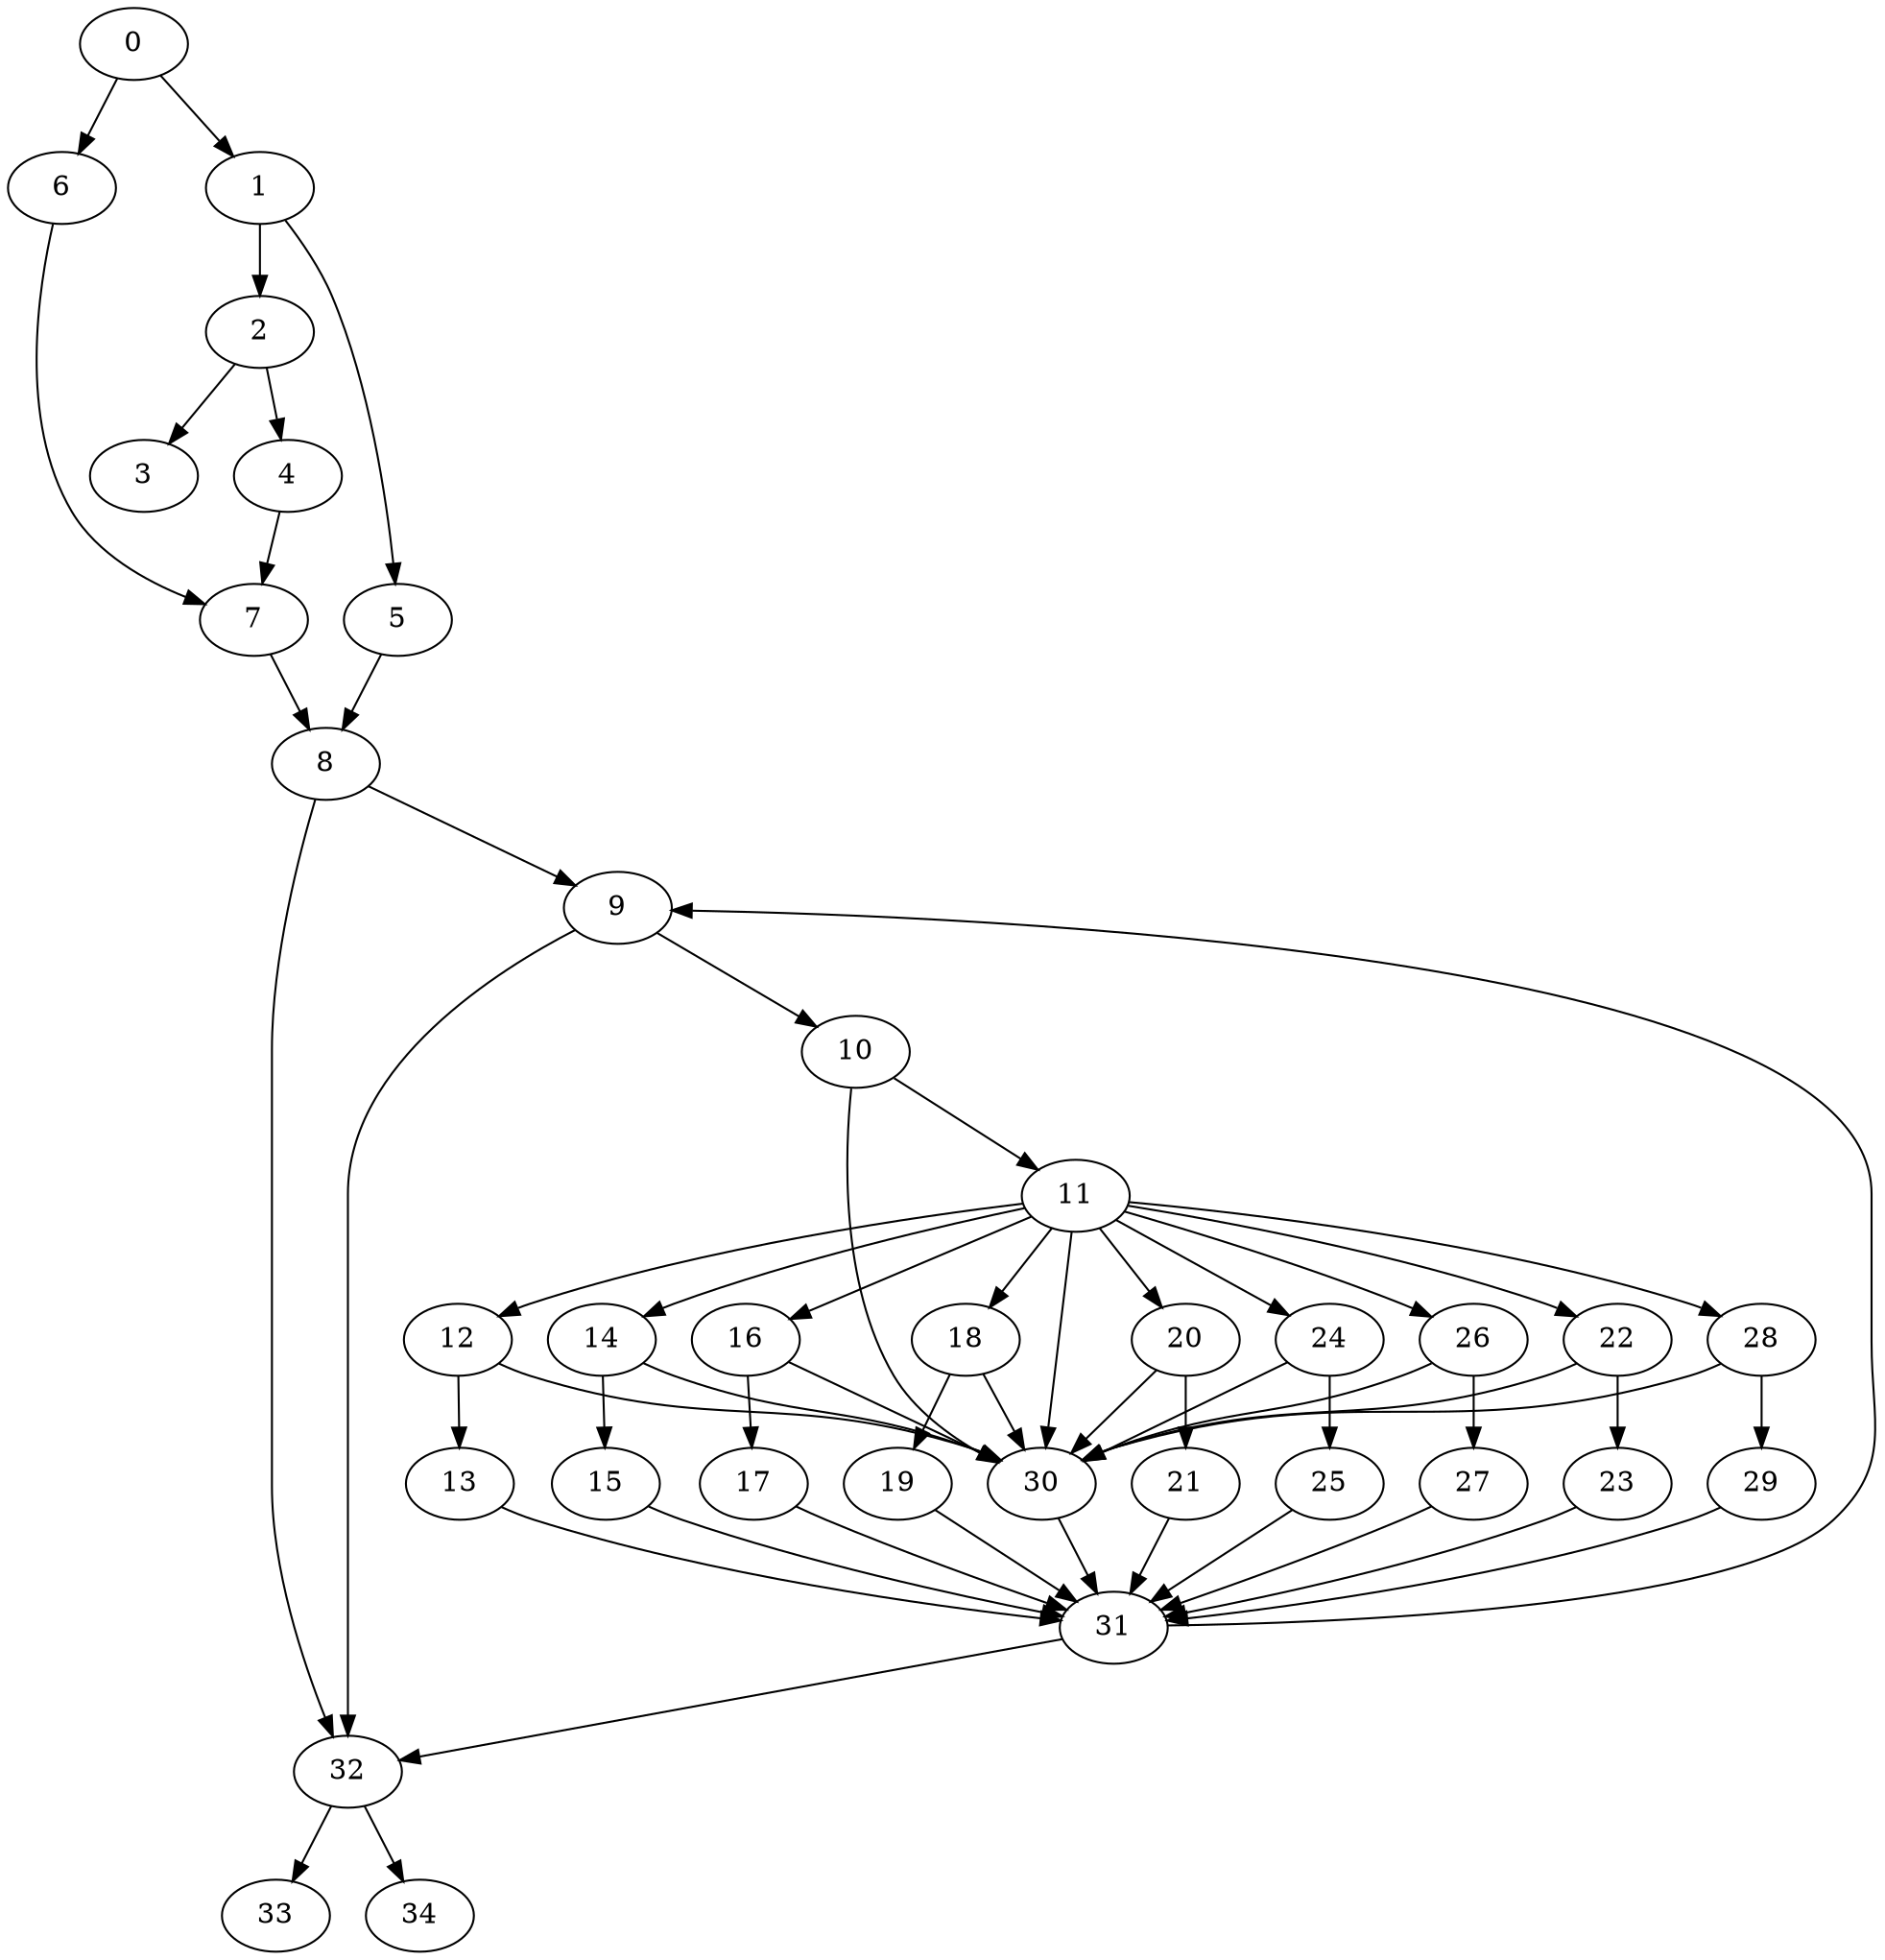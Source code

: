digraph {
	0
	1
	2
	3
	4
	5
	6
	7
	8
	9
	10
	11
	12
	13
	14
	15
	16
	17
	18
	19
	20
	21
	22
	23
	24
	25
	26
	27
	28
	29
	30
	31
	32
	33
	34
	11 -> 14
	11 -> 28
	28 -> 29
	1 -> 2
	18 -> 19
	20 -> 21
	11 -> 26
	8 -> 32
	9 -> 32
	31 -> 32
	1 -> 5
	0 -> 6
	23 -> 31
	27 -> 31
	13 -> 31
	15 -> 31
	21 -> 31
	25 -> 31
	29 -> 31
	30 -> 31
	17 -> 31
	19 -> 31
	32 -> 33
	24 -> 25
	26 -> 27
	8 -> 9
	31 -> 9
	9 -> 10
	14 -> 15
	11 -> 16
	22 -> 23
	32 -> 34
	4 -> 7
	6 -> 7
	5 -> 8
	7 -> 8
	10 -> 11
	11 -> 12
	11 -> 20
	11 -> 22
	0 -> 1
	2 -> 3
	16 -> 17
	11 -> 24
	2 -> 4
	12 -> 13
	11 -> 18
	14 -> 30
	16 -> 30
	10 -> 30
	12 -> 30
	20 -> 30
	22 -> 30
	24 -> 30
	26 -> 30
	28 -> 30
	11 -> 30
	18 -> 30
}
